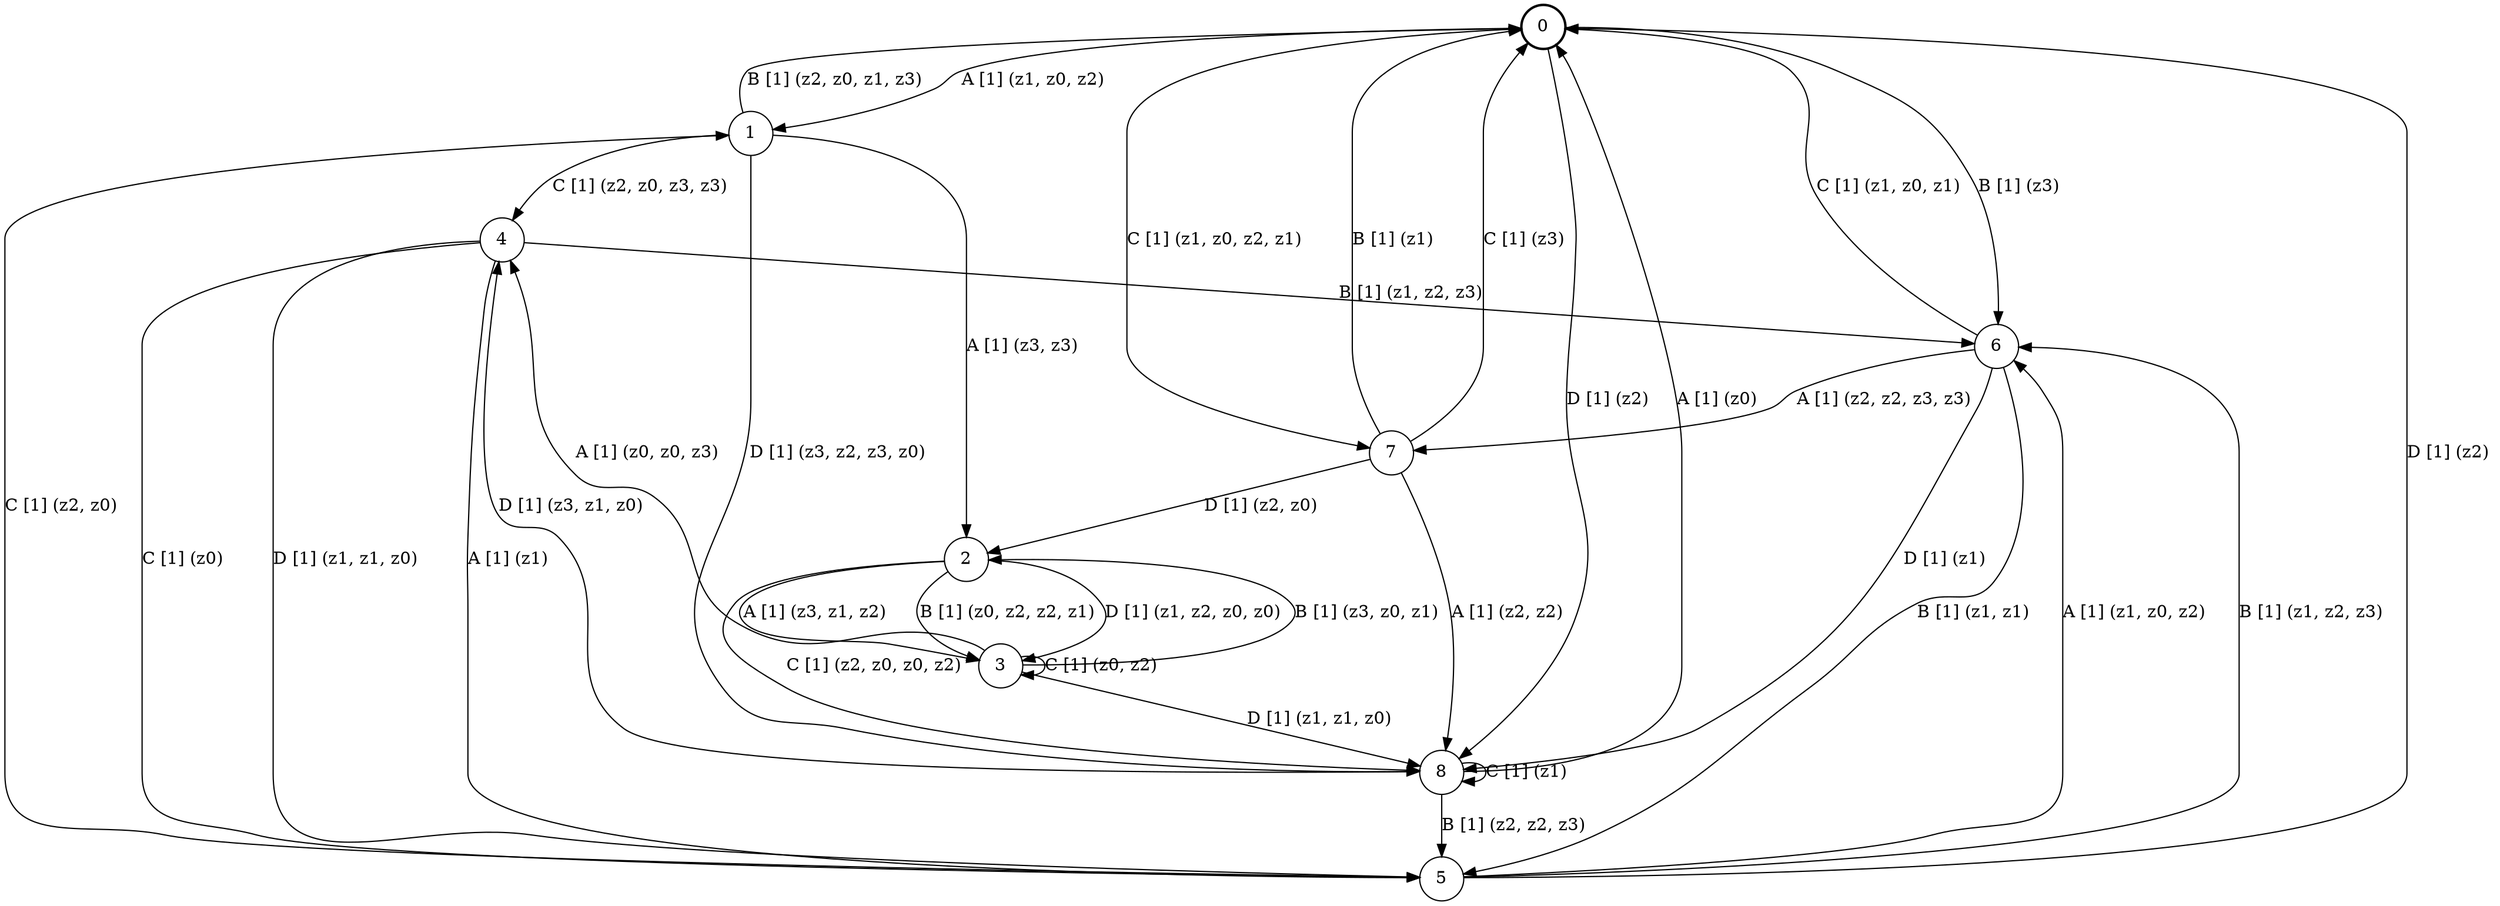 # generated file, don't try to modify
# command: dot -Tpng <filename> > tree.png
digraph Automaton {
    node [shape = circle];
    0 [style = "bold"];
    0 -> 1 [label = "A [1] (z1, z0, z2) "];
    0 -> 6 [label = "B [1] (z3) "];
    0 -> 7 [label = "C [1] (z1, z0, z2, z1) "];
    0 -> 8 [label = "D [1] (z2) "];
    1 -> 2 [label = "A [1] (z3, z3) "];
    1 -> 0 [label = "B [1] (z2, z0, z1, z3) "];
    1 -> 4 [label = "C [1] (z2, z0, z3, z3) "];
    1 -> 8 [label = "D [1] (z3, z2, z3, z0) "];
    2 -> 3 [label = "A [1] (z3, z1, z2) "];
    2 -> 3 [label = "B [1] (z0, z2, z2, z1) "];
    2 -> 8 [label = "C [1] (z2, z0, z0, z2) "];
    2 -> 3 [label = "D [1] (z1, z2, z0, z0) "];
    3 -> 4 [label = "A [1] (z0, z0, z3) "];
    3 -> 2 [label = "B [1] (z3, z0, z1) "];
    3 -> 3 [label = "C [1] (z0, z2) "];
    3 -> 8 [label = "D [1] (z1, z1, z0) "];
    4 -> 5 [label = "A [1] (z1) "];
    4 -> 6 [label = "B [1] (z1, z2, z3) "];
    4 -> 5 [label = "C [1] (z0) "];
    4 -> 5 [label = "D [1] (z1, z1, z0) "];
    5 -> 6 [label = "A [1] (z1, z0, z2) "];
    5 -> 6 [label = "B [1] (z1, z2, z3) "];
    5 -> 1 [label = "C [1] (z2, z0) "];
    5 -> 0 [label = "D [1] (z2) "];
    6 -> 7 [label = "A [1] (z2, z2, z3, z3) "];
    6 -> 5 [label = "B [1] (z1, z1) "];
    6 -> 0 [label = "C [1] (z1, z0, z1) "];
    6 -> 8 [label = "D [1] (z1) "];
    7 -> 8 [label = "A [1] (z2, z2) "];
    7 -> 0 [label = "B [1] (z1) "];
    7 -> 0 [label = "C [1] (z3) "];
    7 -> 2 [label = "D [1] (z2, z0) "];
    8 -> 0 [label = "A [1] (z0) "];
    8 -> 5 [label = "B [1] (z2, z2, z3) "];
    8 -> 8 [label = "C [1] (z1) "];
    8 -> 4 [label = "D [1] (z3, z1, z0) "];
}
